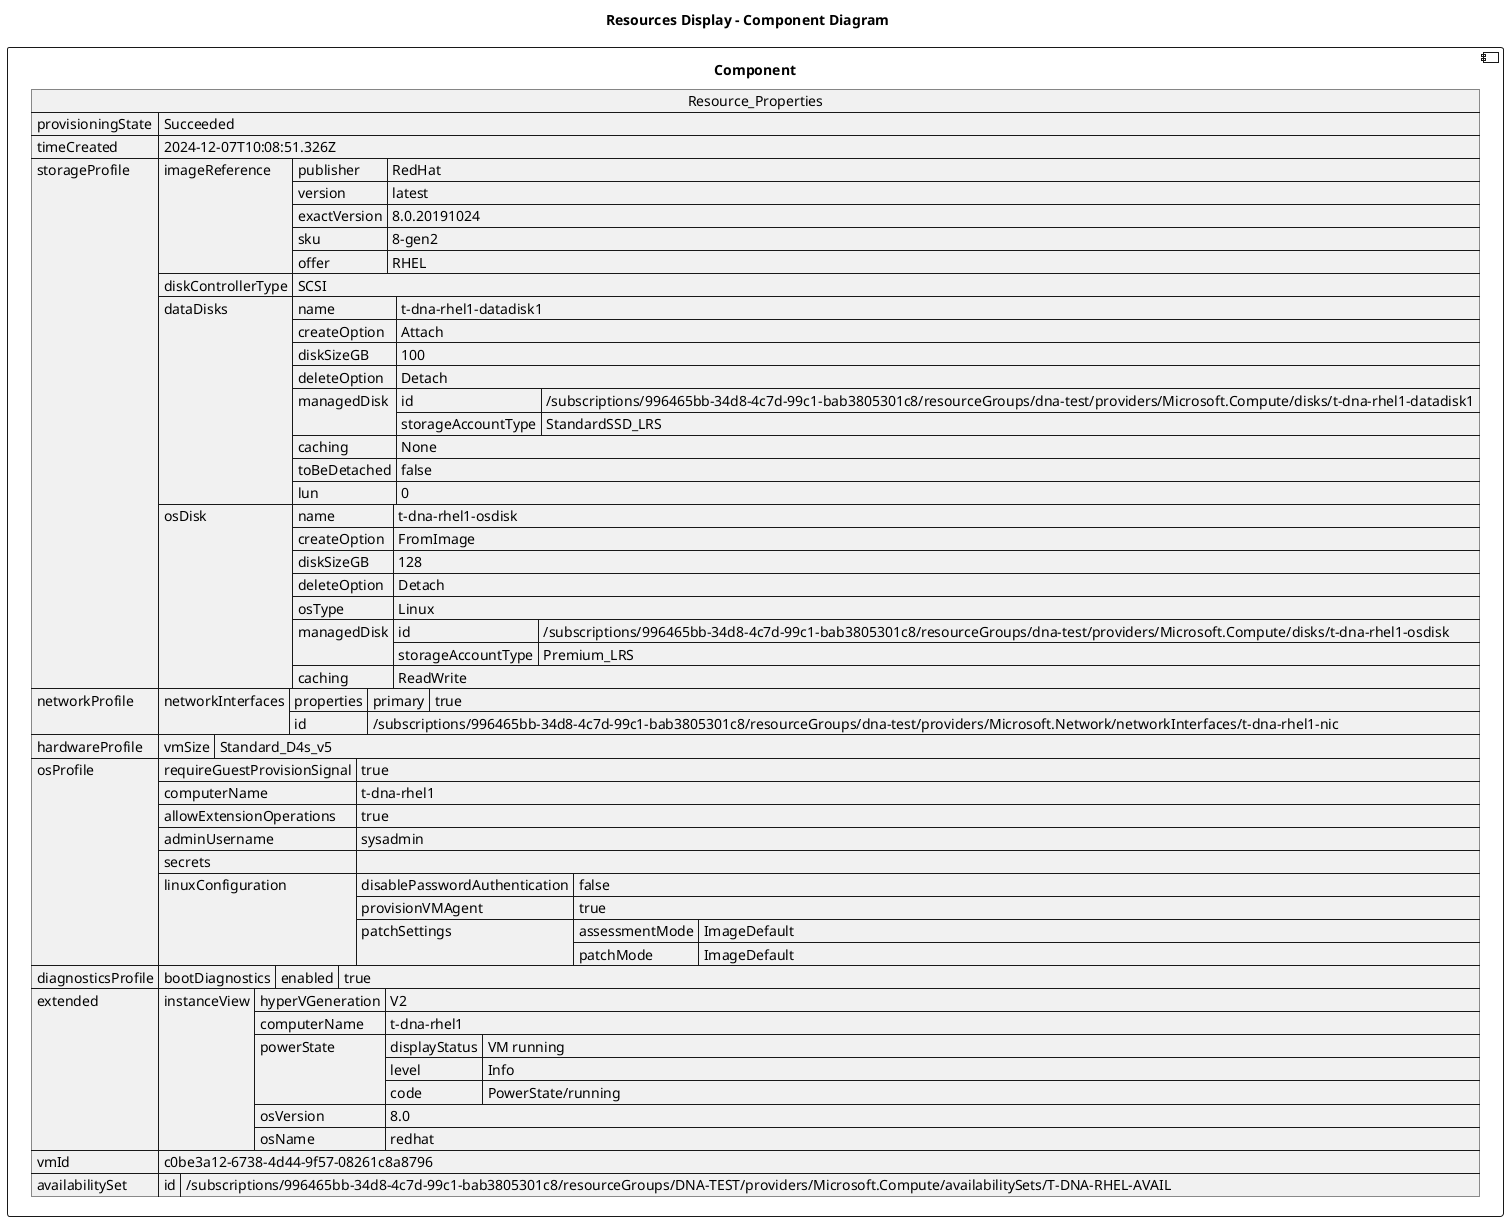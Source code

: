 @startuml

title Resources Display - Component Diagram

component Component {

json  Resource_Properties {
  "provisioningState": "Succeeded",
  "timeCreated": "2024-12-07T10:08:51.326Z",
  "storageProfile": {
    "imageReference": {
      "publisher": "RedHat",
      "version": "latest",
      "exactVersion": "8.0.20191024",
      "sku": "8-gen2",
      "offer": "RHEL"
    },
    "diskControllerType": "SCSI",
    "dataDisks": [
      {
        "name": "t-dna-rhel1-datadisk1",
        "createOption": "Attach",
        "diskSizeGB": 100,
        "deleteOption": "Detach",
        "managedDisk": {
          "id": "/subscriptions/996465bb-34d8-4c7d-99c1-bab3805301c8/resourceGroups/dna-test/providers/Microsoft.Compute/disks/t-dna-rhel1-datadisk1",
          "storageAccountType": "StandardSSD_LRS"
        },
        "caching": "None",
        "toBeDetached": false,
        "lun": 0
      }
    ],
    "osDisk": {
      "name": "t-dna-rhel1-osdisk",
      "createOption": "FromImage",
      "diskSizeGB": 128,
      "deleteOption": "Detach",
      "osType": "Linux",
      "managedDisk": {
        "id": "/subscriptions/996465bb-34d8-4c7d-99c1-bab3805301c8/resourceGroups/dna-test/providers/Microsoft.Compute/disks/t-dna-rhel1-osdisk",
        "storageAccountType": "Premium_LRS"
      },
      "caching": "ReadWrite"
    }
  },
  "networkProfile": {
    "networkInterfaces": [
      {
        "properties": {
          "primary": true
        },
        "id": "/subscriptions/996465bb-34d8-4c7d-99c1-bab3805301c8/resourceGroups/dna-test/providers/Microsoft.Network/networkInterfaces/t-dna-rhel1-nic"
      }
    ]
  },
  "hardwareProfile": {
    "vmSize": "Standard_D4s_v5"
  },
  "osProfile": {
    "requireGuestProvisionSignal": true,
    "computerName": "t-dna-rhel1",
    "allowExtensionOperations": true,
    "adminUsername": "sysadmin",
    "secrets": [],
    "linuxConfiguration": {
      "disablePasswordAuthentication": false,
      "provisionVMAgent": true,
      "patchSettings": {
        "assessmentMode": "ImageDefault",
        "patchMode": "ImageDefault"
      }
    }
  },
  "diagnosticsProfile": {
    "bootDiagnostics": {
      "enabled": true
    }
  },
  "extended": {
    "instanceView": {
      "hyperVGeneration": "V2",
      "computerName": "t-dna-rhel1",
      "powerState": {
        "displayStatus": "VM running",
        "level": "Info",
        "code": "PowerState/running"
      },
      "osVersion": "8.0",
      "osName": "redhat"
    }
  },
  "vmId": "c0be3a12-6738-4d44-9f57-08261c8a8796",
  "availabilitySet": {
    "id": "/subscriptions/996465bb-34d8-4c7d-99c1-bab3805301c8/resourceGroups/DNA-TEST/providers/Microsoft.Compute/availabilitySets/T-DNA-RHEL-AVAIL"
  }
}
}
@enduml
